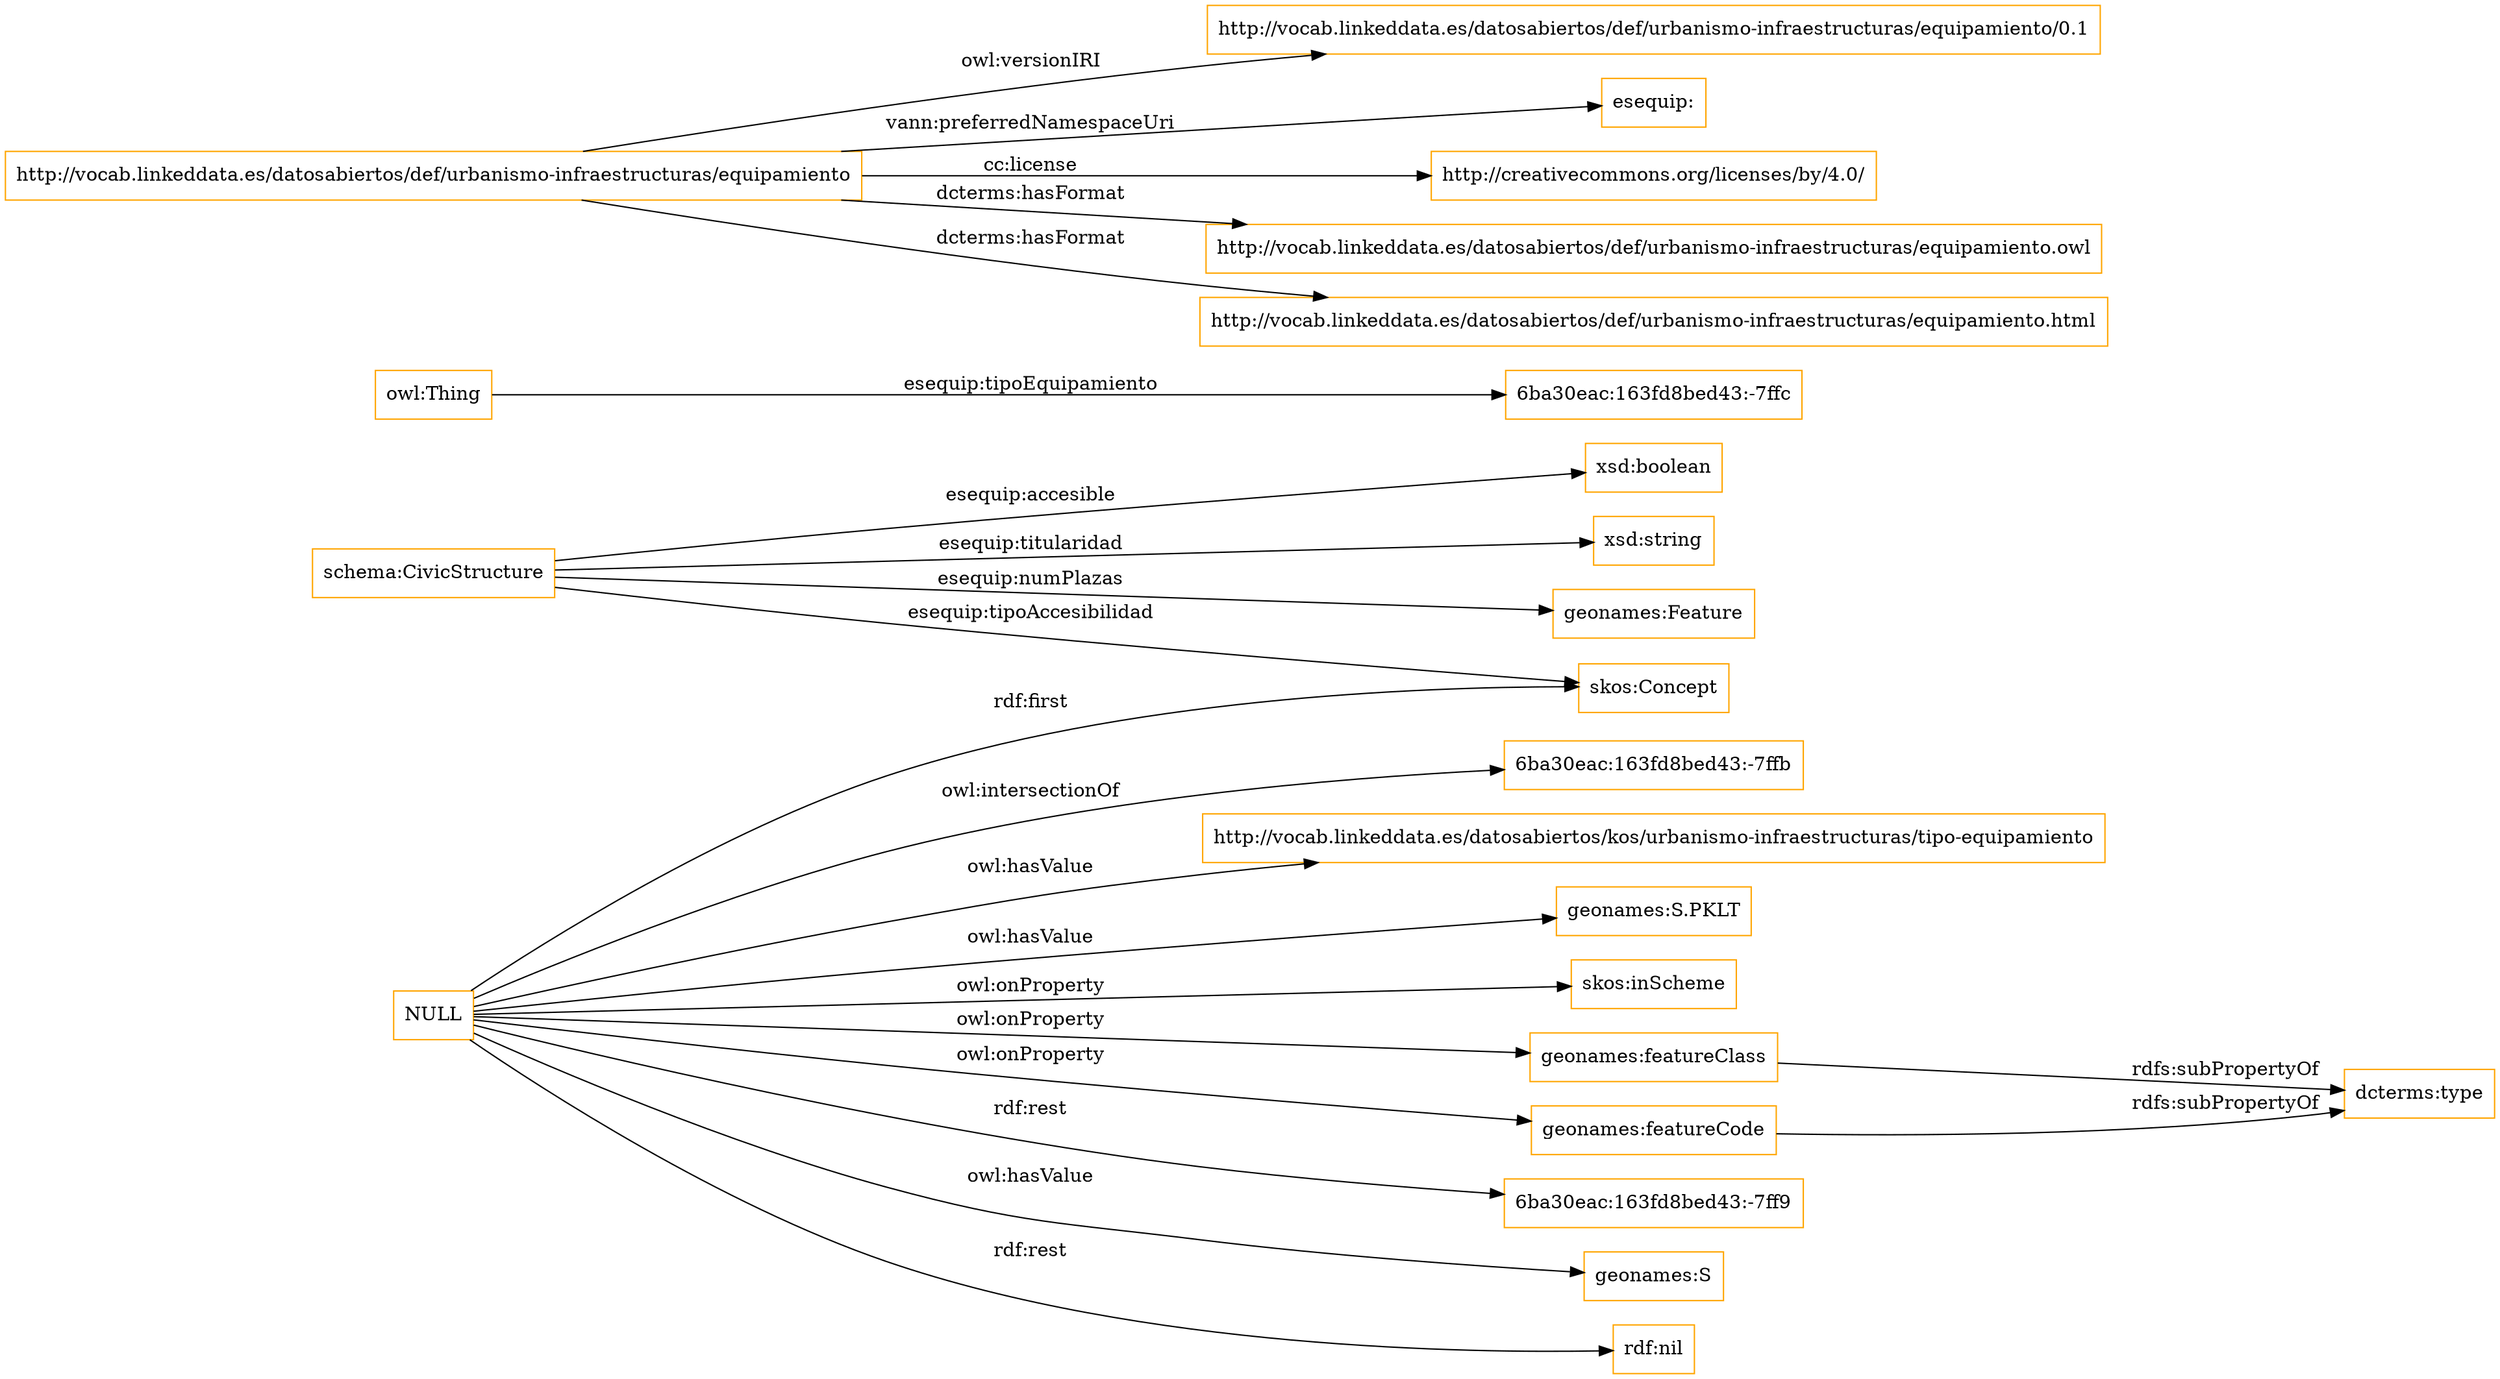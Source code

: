 digraph ar2dtool_diagram { 
rankdir=LR;
size="1501"
node [shape = rectangle, color="orange"]; "skos:Concept" "schema:CivicStructure" "geonames:Feature" "6ba30eac:163fd8bed43:-7ffc" ; /*classes style*/
	"geonames:featureClass" -> "dcterms:type" [ label = "rdfs:subPropertyOf" ];
	"http://vocab.linkeddata.es/datosabiertos/def/urbanismo-infraestructuras/equipamiento" -> "http://vocab.linkeddata.es/datosabiertos/def/urbanismo-infraestructuras/equipamiento/0.1" [ label = "owl:versionIRI" ];
	"http://vocab.linkeddata.es/datosabiertos/def/urbanismo-infraestructuras/equipamiento" -> "esequip:" [ label = "vann:preferredNamespaceUri" ];
	"http://vocab.linkeddata.es/datosabiertos/def/urbanismo-infraestructuras/equipamiento" -> "http://creativecommons.org/licenses/by/4.0/" [ label = "cc:license" ];
	"http://vocab.linkeddata.es/datosabiertos/def/urbanismo-infraestructuras/equipamiento" -> "http://vocab.linkeddata.es/datosabiertos/def/urbanismo-infraestructuras/equipamiento.owl" [ label = "dcterms:hasFormat" ];
	"http://vocab.linkeddata.es/datosabiertos/def/urbanismo-infraestructuras/equipamiento" -> "http://vocab.linkeddata.es/datosabiertos/def/urbanismo-infraestructuras/equipamiento.html" [ label = "dcterms:hasFormat" ];
	"NULL" -> "geonames:featureCode" [ label = "owl:onProperty" ];
	"NULL" -> "6ba30eac:163fd8bed43:-7ff9" [ label = "rdf:rest" ];
	"NULL" -> "skos:Concept" [ label = "rdf:first" ];
	"NULL" -> "geonames:S" [ label = "owl:hasValue" ];
	"NULL" -> "rdf:nil" [ label = "rdf:rest" ];
	"NULL" -> "6ba30eac:163fd8bed43:-7ffb" [ label = "owl:intersectionOf" ];
	"NULL" -> "http://vocab.linkeddata.es/datosabiertos/kos/urbanismo-infraestructuras/tipo-equipamiento" [ label = "owl:hasValue" ];
	"NULL" -> "geonames:featureClass" [ label = "owl:onProperty" ];
	"NULL" -> "geonames:S.PKLT" [ label = "owl:hasValue" ];
	"NULL" -> "skos:inScheme" [ label = "owl:onProperty" ];
	"geonames:featureCode" -> "dcterms:type" [ label = "rdfs:subPropertyOf" ];
	"schema:CivicStructure" -> "geonames:Feature" [ label = "esequip:numPlazas" ];
	"owl:Thing" -> "6ba30eac:163fd8bed43:-7ffc" [ label = "esequip:tipoEquipamiento" ];
	"schema:CivicStructure" -> "xsd:boolean" [ label = "esequip:accesible" ];
	"schema:CivicStructure" -> "xsd:string" [ label = "esequip:titularidad" ];
	"schema:CivicStructure" -> "skos:Concept" [ label = "esequip:tipoAccesibilidad" ];

}
